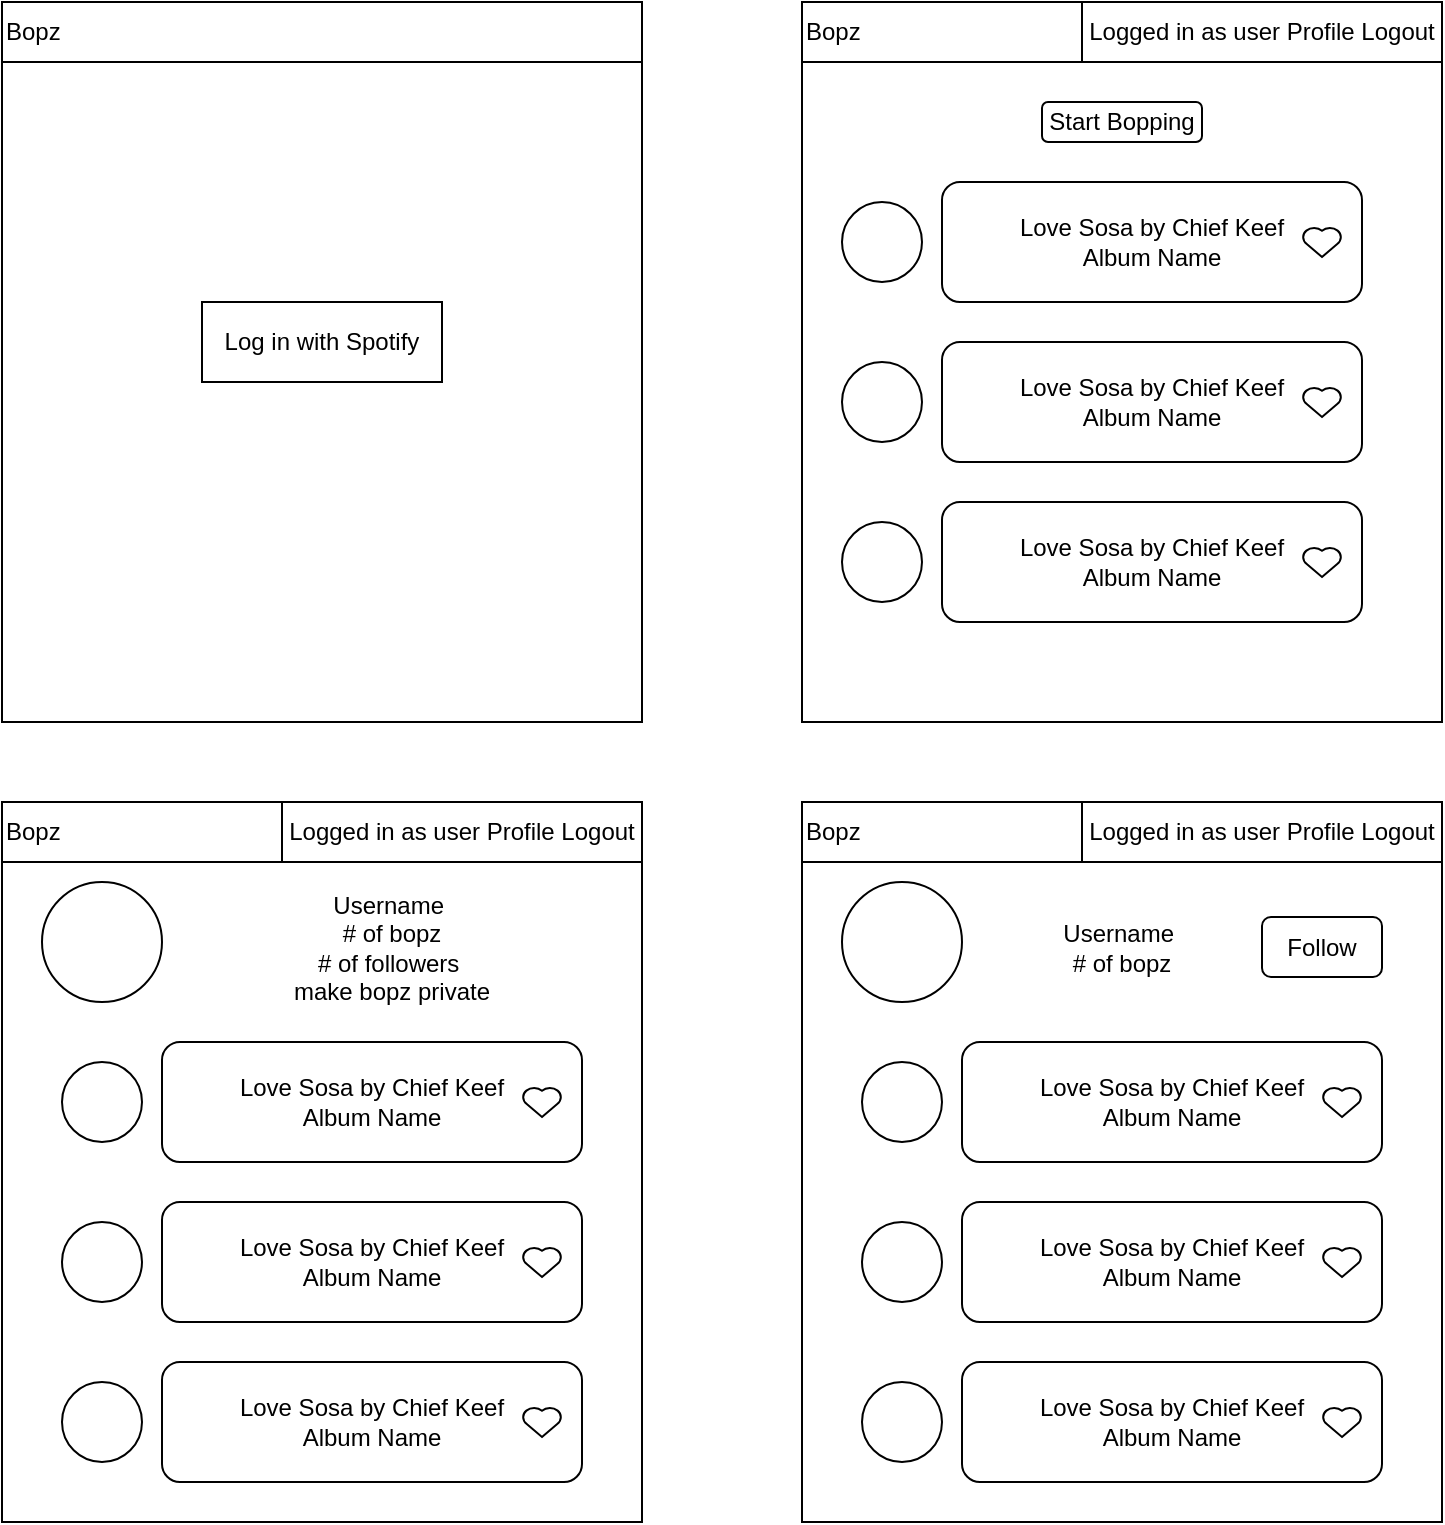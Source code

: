 <mxfile version="20.0.3" type="github">
  <diagram id="MUWp69ZW5fQ1Xmb6sGql" name="Page-1">
    <mxGraphModel dx="1248" dy="829" grid="1" gridSize="10" guides="1" tooltips="1" connect="1" arrows="1" fold="1" page="1" pageScale="1" pageWidth="850" pageHeight="1100" math="0" shadow="0">
      <root>
        <mxCell id="0" />
        <mxCell id="1" parent="0" />
        <mxCell id="0H3lGPwo9Wt1noCvqHUz-8" value="" style="rounded=0;whiteSpace=wrap;html=1;" vertex="1" parent="1">
          <mxGeometry x="80" y="500" width="320" height="340" as="geometry" />
        </mxCell>
        <mxCell id="0H3lGPwo9Wt1noCvqHUz-9" value="" style="rounded=0;whiteSpace=wrap;html=1;" vertex="1" parent="1">
          <mxGeometry x="80" y="80" width="320" height="360" as="geometry" />
        </mxCell>
        <mxCell id="0H3lGPwo9Wt1noCvqHUz-10" value="" style="rounded=0;whiteSpace=wrap;html=1;" vertex="1" parent="1">
          <mxGeometry x="480" y="80" width="320" height="360" as="geometry" />
        </mxCell>
        <mxCell id="0H3lGPwo9Wt1noCvqHUz-11" value="Log in with Spotify" style="rounded=0;whiteSpace=wrap;html=1;fillColor=#FFFFFF;" vertex="1" parent="1">
          <mxGeometry x="180" y="230" width="120" height="40" as="geometry" />
        </mxCell>
        <mxCell id="0H3lGPwo9Wt1noCvqHUz-12" value="Bopz" style="rounded=0;whiteSpace=wrap;html=1;fillColor=#FFFFFF;align=left;" vertex="1" parent="1">
          <mxGeometry x="80" y="80" width="320" height="30" as="geometry" />
        </mxCell>
        <mxCell id="0H3lGPwo9Wt1noCvqHUz-13" value="Bopz" style="rounded=0;whiteSpace=wrap;html=1;fillColor=#FFFFFF;align=left;" vertex="1" parent="1">
          <mxGeometry x="480" y="80" width="320" height="30" as="geometry" />
        </mxCell>
        <mxCell id="0H3lGPwo9Wt1noCvqHUz-14" value="Bopz" style="rounded=0;whiteSpace=wrap;html=1;fillColor=#FFFFFF;align=left;" vertex="1" parent="1">
          <mxGeometry x="80" y="480" width="320" height="30" as="geometry" />
        </mxCell>
        <mxCell id="0H3lGPwo9Wt1noCvqHUz-16" value="Start Bopping" style="rounded=1;whiteSpace=wrap;html=1;fillColor=#FFFFFF;" vertex="1" parent="1">
          <mxGeometry x="600" y="130" width="80" height="20" as="geometry" />
        </mxCell>
        <mxCell id="0H3lGPwo9Wt1noCvqHUz-17" value="Logged in as user Profile Logout" style="rounded=0;whiteSpace=wrap;html=1;fillColor=#FFFFFF;" vertex="1" parent="1">
          <mxGeometry x="620" y="80" width="180" height="30" as="geometry" />
        </mxCell>
        <mxCell id="0H3lGPwo9Wt1noCvqHUz-21" value="Logged in as user Profile Logout" style="rounded=0;whiteSpace=wrap;html=1;fillColor=#FFFFFF;" vertex="1" parent="1">
          <mxGeometry x="220" y="480" width="180" height="30" as="geometry" />
        </mxCell>
        <mxCell id="0H3lGPwo9Wt1noCvqHUz-22" value="" style="ellipse;whiteSpace=wrap;html=1;aspect=fixed;fillColor=#FFFFFF;" vertex="1" parent="1">
          <mxGeometry x="500" y="180" width="40" height="40" as="geometry" />
        </mxCell>
        <mxCell id="0H3lGPwo9Wt1noCvqHUz-23" value="Love Sosa by Chief Keef&lt;br&gt;Album Name" style="rounded=1;whiteSpace=wrap;html=1;fillColor=#FFFFFF;" vertex="1" parent="1">
          <mxGeometry x="550" y="170" width="210" height="60" as="geometry" />
        </mxCell>
        <mxCell id="0H3lGPwo9Wt1noCvqHUz-24" value="" style="verticalLabelPosition=bottom;verticalAlign=top;html=1;shape=mxgraph.basic.heart;fillColor=#FFFFFF;" vertex="1" parent="1">
          <mxGeometry x="730" y="192.5" width="20" height="15" as="geometry" />
        </mxCell>
        <mxCell id="0H3lGPwo9Wt1noCvqHUz-25" value="" style="ellipse;whiteSpace=wrap;html=1;aspect=fixed;fillColor=#FFFFFF;" vertex="1" parent="1">
          <mxGeometry x="500" y="260" width="40" height="40" as="geometry" />
        </mxCell>
        <mxCell id="0H3lGPwo9Wt1noCvqHUz-26" value="Love Sosa by Chief Keef&lt;br&gt;Album Name" style="rounded=1;whiteSpace=wrap;html=1;fillColor=#FFFFFF;" vertex="1" parent="1">
          <mxGeometry x="550" y="250" width="210" height="60" as="geometry" />
        </mxCell>
        <mxCell id="0H3lGPwo9Wt1noCvqHUz-27" value="" style="verticalLabelPosition=bottom;verticalAlign=top;html=1;shape=mxgraph.basic.heart;fillColor=#FFFFFF;" vertex="1" parent="1">
          <mxGeometry x="730" y="272.5" width="20" height="15" as="geometry" />
        </mxCell>
        <mxCell id="0H3lGPwo9Wt1noCvqHUz-28" value="" style="ellipse;whiteSpace=wrap;html=1;aspect=fixed;fillColor=#FFFFFF;" vertex="1" parent="1">
          <mxGeometry x="500" y="340" width="40" height="40" as="geometry" />
        </mxCell>
        <mxCell id="0H3lGPwo9Wt1noCvqHUz-29" value="Love Sosa by Chief Keef&lt;br&gt;Album Name" style="rounded=1;whiteSpace=wrap;html=1;fillColor=#FFFFFF;" vertex="1" parent="1">
          <mxGeometry x="550" y="330" width="210" height="60" as="geometry" />
        </mxCell>
        <mxCell id="0H3lGPwo9Wt1noCvqHUz-30" value="" style="verticalLabelPosition=bottom;verticalAlign=top;html=1;shape=mxgraph.basic.heart;fillColor=#FFFFFF;" vertex="1" parent="1">
          <mxGeometry x="730" y="352.5" width="20" height="15" as="geometry" />
        </mxCell>
        <mxCell id="0H3lGPwo9Wt1noCvqHUz-31" value="" style="ellipse;whiteSpace=wrap;html=1;aspect=fixed;fillColor=#FFFFFF;" vertex="1" parent="1">
          <mxGeometry x="100" y="520" width="60" height="60" as="geometry" />
        </mxCell>
        <mxCell id="0H3lGPwo9Wt1noCvqHUz-33" value="Username&amp;nbsp;&lt;br&gt;# of bopz&lt;br&gt;# of followers&amp;nbsp;&lt;br&gt;make bopz private" style="rounded=0;whiteSpace=wrap;html=1;fillColor=none;strokeColor=none;" vertex="1" parent="1">
          <mxGeometry x="180" y="525" width="190" height="55" as="geometry" />
        </mxCell>
        <mxCell id="0H3lGPwo9Wt1noCvqHUz-34" value="" style="ellipse;whiteSpace=wrap;html=1;aspect=fixed;fillColor=#FFFFFF;" vertex="1" parent="1">
          <mxGeometry x="110" y="610" width="40" height="40" as="geometry" />
        </mxCell>
        <mxCell id="0H3lGPwo9Wt1noCvqHUz-35" value="Love Sosa by Chief Keef&lt;br&gt;Album Name" style="rounded=1;whiteSpace=wrap;html=1;fillColor=#FFFFFF;" vertex="1" parent="1">
          <mxGeometry x="160" y="600" width="210" height="60" as="geometry" />
        </mxCell>
        <mxCell id="0H3lGPwo9Wt1noCvqHUz-36" value="" style="verticalLabelPosition=bottom;verticalAlign=top;html=1;shape=mxgraph.basic.heart;fillColor=#FFFFFF;" vertex="1" parent="1">
          <mxGeometry x="340" y="622.5" width="20" height="15" as="geometry" />
        </mxCell>
        <mxCell id="0H3lGPwo9Wt1noCvqHUz-37" value="" style="ellipse;whiteSpace=wrap;html=1;aspect=fixed;fillColor=#FFFFFF;" vertex="1" parent="1">
          <mxGeometry x="110" y="690" width="40" height="40" as="geometry" />
        </mxCell>
        <mxCell id="0H3lGPwo9Wt1noCvqHUz-38" value="Love Sosa by Chief Keef&lt;br&gt;Album Name" style="rounded=1;whiteSpace=wrap;html=1;fillColor=#FFFFFF;" vertex="1" parent="1">
          <mxGeometry x="160" y="680" width="210" height="60" as="geometry" />
        </mxCell>
        <mxCell id="0H3lGPwo9Wt1noCvqHUz-39" value="" style="verticalLabelPosition=bottom;verticalAlign=top;html=1;shape=mxgraph.basic.heart;fillColor=#FFFFFF;" vertex="1" parent="1">
          <mxGeometry x="340" y="702.5" width="20" height="15" as="geometry" />
        </mxCell>
        <mxCell id="0H3lGPwo9Wt1noCvqHUz-40" value="" style="ellipse;whiteSpace=wrap;html=1;aspect=fixed;fillColor=#FFFFFF;" vertex="1" parent="1">
          <mxGeometry x="110" y="770" width="40" height="40" as="geometry" />
        </mxCell>
        <mxCell id="0H3lGPwo9Wt1noCvqHUz-41" value="Love Sosa by Chief Keef&lt;br&gt;Album Name" style="rounded=1;whiteSpace=wrap;html=1;fillColor=#FFFFFF;" vertex="1" parent="1">
          <mxGeometry x="160" y="760" width="210" height="60" as="geometry" />
        </mxCell>
        <mxCell id="0H3lGPwo9Wt1noCvqHUz-42" value="" style="verticalLabelPosition=bottom;verticalAlign=top;html=1;shape=mxgraph.basic.heart;fillColor=#FFFFFF;" vertex="1" parent="1">
          <mxGeometry x="340" y="782.5" width="20" height="15" as="geometry" />
        </mxCell>
        <mxCell id="0H3lGPwo9Wt1noCvqHUz-43" value="" style="rounded=0;whiteSpace=wrap;html=1;" vertex="1" parent="1">
          <mxGeometry x="480" y="500" width="320" height="340" as="geometry" />
        </mxCell>
        <mxCell id="0H3lGPwo9Wt1noCvqHUz-44" value="Bopz" style="rounded=0;whiteSpace=wrap;html=1;fillColor=#FFFFFF;align=left;" vertex="1" parent="1">
          <mxGeometry x="480" y="480" width="320" height="30" as="geometry" />
        </mxCell>
        <mxCell id="0H3lGPwo9Wt1noCvqHUz-45" value="Logged in as user Profile Logout" style="rounded=0;whiteSpace=wrap;html=1;fillColor=#FFFFFF;" vertex="1" parent="1">
          <mxGeometry x="620" y="480" width="180" height="30" as="geometry" />
        </mxCell>
        <mxCell id="0H3lGPwo9Wt1noCvqHUz-46" value="" style="ellipse;whiteSpace=wrap;html=1;aspect=fixed;fillColor=#FFFFFF;" vertex="1" parent="1">
          <mxGeometry x="500" y="520" width="60" height="60" as="geometry" />
        </mxCell>
        <mxCell id="0H3lGPwo9Wt1noCvqHUz-47" value="Username&amp;nbsp;&lt;br&gt;# of bopz" style="rounded=0;whiteSpace=wrap;html=1;fillColor=none;strokeColor=none;" vertex="1" parent="1">
          <mxGeometry x="580" y="525" width="120" height="55" as="geometry" />
        </mxCell>
        <mxCell id="0H3lGPwo9Wt1noCvqHUz-48" value="" style="ellipse;whiteSpace=wrap;html=1;aspect=fixed;fillColor=#FFFFFF;" vertex="1" parent="1">
          <mxGeometry x="510" y="610" width="40" height="40" as="geometry" />
        </mxCell>
        <mxCell id="0H3lGPwo9Wt1noCvqHUz-49" value="Love Sosa by Chief Keef&lt;br&gt;Album Name" style="rounded=1;whiteSpace=wrap;html=1;fillColor=#FFFFFF;" vertex="1" parent="1">
          <mxGeometry x="560" y="600" width="210" height="60" as="geometry" />
        </mxCell>
        <mxCell id="0H3lGPwo9Wt1noCvqHUz-50" value="" style="verticalLabelPosition=bottom;verticalAlign=top;html=1;shape=mxgraph.basic.heart;fillColor=#FFFFFF;" vertex="1" parent="1">
          <mxGeometry x="740" y="622.5" width="20" height="15" as="geometry" />
        </mxCell>
        <mxCell id="0H3lGPwo9Wt1noCvqHUz-51" value="" style="ellipse;whiteSpace=wrap;html=1;aspect=fixed;fillColor=#FFFFFF;" vertex="1" parent="1">
          <mxGeometry x="510" y="690" width="40" height="40" as="geometry" />
        </mxCell>
        <mxCell id="0H3lGPwo9Wt1noCvqHUz-52" value="Love Sosa by Chief Keef&lt;br&gt;Album Name" style="rounded=1;whiteSpace=wrap;html=1;fillColor=#FFFFFF;" vertex="1" parent="1">
          <mxGeometry x="560" y="680" width="210" height="60" as="geometry" />
        </mxCell>
        <mxCell id="0H3lGPwo9Wt1noCvqHUz-53" value="" style="verticalLabelPosition=bottom;verticalAlign=top;html=1;shape=mxgraph.basic.heart;fillColor=#FFFFFF;" vertex="1" parent="1">
          <mxGeometry x="740" y="702.5" width="20" height="15" as="geometry" />
        </mxCell>
        <mxCell id="0H3lGPwo9Wt1noCvqHUz-54" value="" style="ellipse;whiteSpace=wrap;html=1;aspect=fixed;fillColor=#FFFFFF;" vertex="1" parent="1">
          <mxGeometry x="510" y="770" width="40" height="40" as="geometry" />
        </mxCell>
        <mxCell id="0H3lGPwo9Wt1noCvqHUz-55" value="Love Sosa by Chief Keef&lt;br&gt;Album Name" style="rounded=1;whiteSpace=wrap;html=1;fillColor=#FFFFFF;" vertex="1" parent="1">
          <mxGeometry x="560" y="760" width="210" height="60" as="geometry" />
        </mxCell>
        <mxCell id="0H3lGPwo9Wt1noCvqHUz-56" value="" style="verticalLabelPosition=bottom;verticalAlign=top;html=1;shape=mxgraph.basic.heart;fillColor=#FFFFFF;" vertex="1" parent="1">
          <mxGeometry x="740" y="782.5" width="20" height="15" as="geometry" />
        </mxCell>
        <mxCell id="0H3lGPwo9Wt1noCvqHUz-57" value="Follow" style="rounded=1;whiteSpace=wrap;html=1;fillColor=none;" vertex="1" parent="1">
          <mxGeometry x="710" y="537.5" width="60" height="30" as="geometry" />
        </mxCell>
      </root>
    </mxGraphModel>
  </diagram>
</mxfile>
